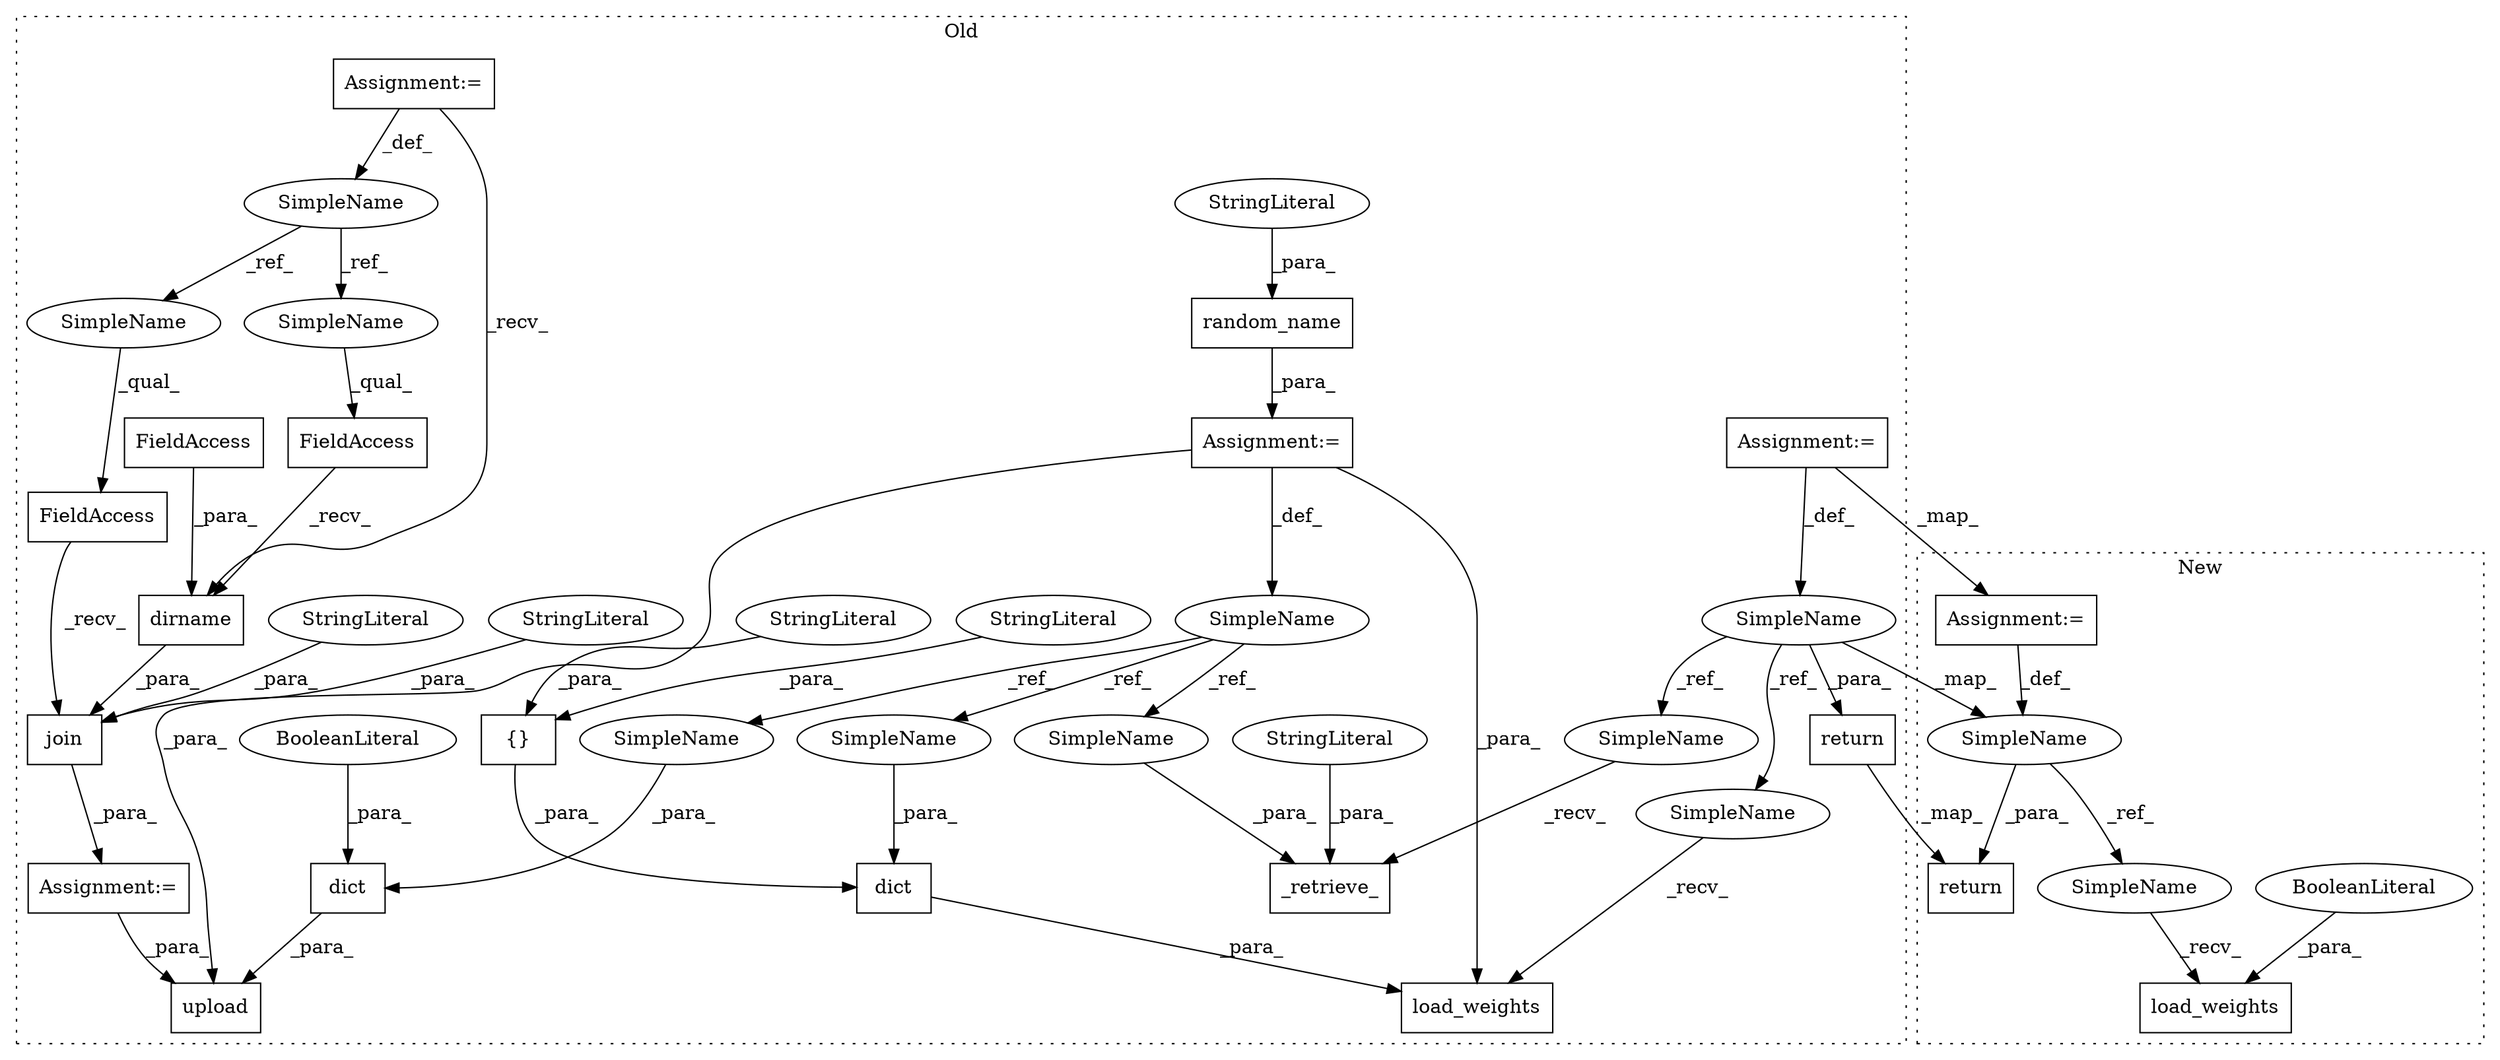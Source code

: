 digraph G {
subgraph cluster0 {
1 [label="{}" a="4" s="14901,14919" l="1,1" shape="box"];
4 [label="dict" a="32" s="14872,14920" l="5,1" shape="box"];
5 [label="load_weights" a="32" s="14837,14921" l="13,1" shape="box"];
6 [label="SimpleName" a="42" s="14590" l="5" shape="ellipse"];
8 [label="return" a="41" s="14989" l="7" shape="box"];
10 [label="_retrieve_" a="32" s="14938,14978" l="11,1" shape="box"];
11 [label="SimpleName" a="42" s="14633" l="11" shape="ellipse"];
12 [label="dict" a="32" s="14787,14808" l="5,1" shape="box"];
13 [label="upload" a="32" s="14780,14820" l="7,1" shape="box"];
14 [label="BooleanLiteral" a="9" s="14792" l="4" shape="ellipse"];
15 [label="join" a="32" s="14694,14764" l="5,1" shape="box"];
16 [label="FieldAccess" a="22" s="14686" l="7" shape="box"];
17 [label="SimpleName" a="42" s="12543" l="2" shape="ellipse"];
18 [label="FieldAccess" a="22" s="14699" l="7" shape="box"];
19 [label="Assignment:=" a="7" s="14685" l="1" shape="box"];
20 [label="StringLiteral" a="45" s="14725" l="13" shape="ellipse"];
21 [label="Assignment:=" a="7" s="14644" l="1" shape="box"];
22 [label="StringLiteral" a="45" s="14910" l="9" shape="ellipse"];
23 [label="Assignment:=" a="7" s="12543" l="2" shape="box"];
24 [label="dirname" a="32" s="14707,14723" l="8,1" shape="box"];
25 [label="FieldAccess" a="22" s="14715" l="8" shape="box"];
26 [label="StringLiteral" a="45" s="14739" l="25" shape="ellipse"];
27 [label="StringLiteral" a="45" s="14949" l="17" shape="ellipse"];
28 [label="StringLiteral" a="45" s="14902" l="7" shape="ellipse"];
29 [label="random_name" a="32" s="14645,14664" l="12,1" shape="box"];
30 [label="StringLiteral" a="45" s="14657" l="7" shape="ellipse"];
32 [label="Assignment:=" a="7" s="14595" l="1" shape="box"];
33 [label="SimpleName" a="42" s="14932" l="5" shape="ellipse"];
34 [label="SimpleName" a="42" s="14831" l="5" shape="ellipse"];
35 [label="SimpleName" a="42" s="14877" l="11" shape="ellipse"];
36 [label="SimpleName" a="42" s="14797" l="11" shape="ellipse"];
37 [label="SimpleName" a="42" s="14967" l="11" shape="ellipse"];
38 [label="SimpleName" a="42" s="14686" l="2" shape="ellipse"];
39 [label="SimpleName" a="42" s="14699" l="2" shape="ellipse"];
label = "Old";
style="dotted";
}
subgraph cluster1 {
2 [label="load_weights" a="32" s="12048,12090" l="13,1" shape="box"];
3 [label="BooleanLiteral" a="9" s="12086" l="4" shape="ellipse"];
7 [label="SimpleName" a="42" s="11999" l="5" shape="ellipse"];
9 [label="return" a="41" s="12101" l="7" shape="box"];
31 [label="Assignment:=" a="7" s="12004" l="1" shape="box"];
40 [label="SimpleName" a="42" s="12042" l="5" shape="ellipse"];
label = "New";
style="dotted";
}
1 -> 4 [label="_para_"];
3 -> 2 [label="_para_"];
4 -> 5 [label="_para_"];
6 -> 7 [label="_map_"];
6 -> 8 [label="_para_"];
6 -> 33 [label="_ref_"];
6 -> 34 [label="_ref_"];
7 -> 9 [label="_para_"];
7 -> 40 [label="_ref_"];
8 -> 9 [label="_map_"];
11 -> 37 [label="_ref_"];
11 -> 36 [label="_ref_"];
11 -> 35 [label="_ref_"];
12 -> 13 [label="_para_"];
14 -> 12 [label="_para_"];
15 -> 19 [label="_para_"];
16 -> 15 [label="_recv_"];
17 -> 38 [label="_ref_"];
17 -> 39 [label="_ref_"];
18 -> 24 [label="_recv_"];
19 -> 13 [label="_para_"];
20 -> 15 [label="_para_"];
21 -> 11 [label="_def_"];
21 -> 5 [label="_para_"];
21 -> 13 [label="_para_"];
22 -> 1 [label="_para_"];
23 -> 24 [label="_recv_"];
23 -> 17 [label="_def_"];
24 -> 15 [label="_para_"];
25 -> 24 [label="_para_"];
26 -> 15 [label="_para_"];
27 -> 10 [label="_para_"];
28 -> 1 [label="_para_"];
29 -> 21 [label="_para_"];
30 -> 29 [label="_para_"];
31 -> 7 [label="_def_"];
32 -> 31 [label="_map_"];
32 -> 6 [label="_def_"];
33 -> 10 [label="_recv_"];
34 -> 5 [label="_recv_"];
35 -> 4 [label="_para_"];
36 -> 12 [label="_para_"];
37 -> 10 [label="_para_"];
38 -> 16 [label="_qual_"];
39 -> 18 [label="_qual_"];
40 -> 2 [label="_recv_"];
}
